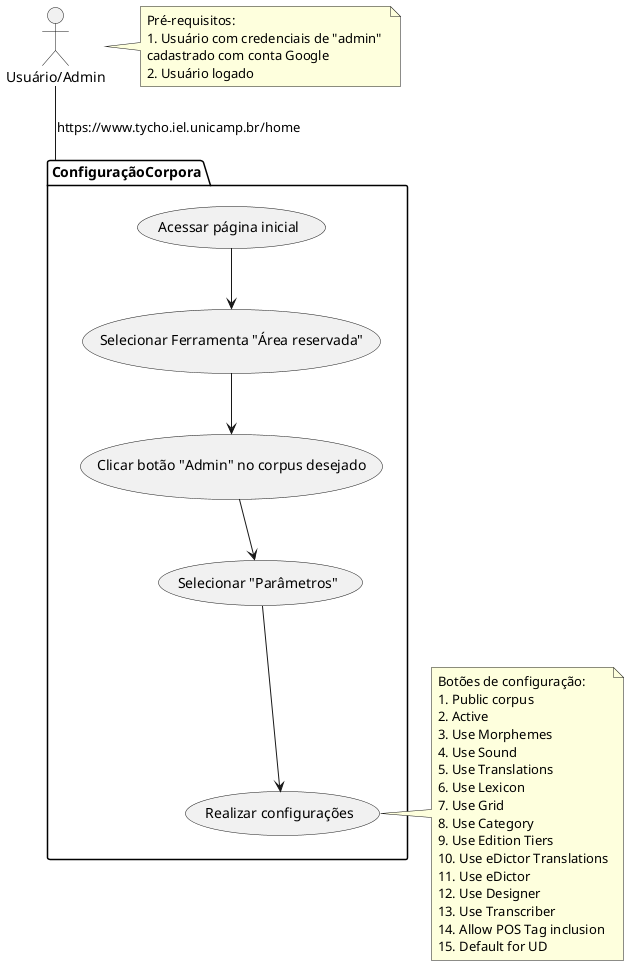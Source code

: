 @startuml "Caso de uso 04.02 Criação corpus"
actor "Usuário/Admin" as User


package ConfiguraçãoCorpora {
   
    
    (Acessar página inicial) --> (Selecionar Ferramenta "Área reservada")

    (Selecionar Ferramenta "Área reservada") --> (Clicar botão "Admin" no corpus desejado)
    
    (Clicar botão "Admin" no corpus desejado)-->(Selecionar "Parâmetros")

   (Selecionar "Parâmetros") --> (Realizar configurações)
}


note right of User
  Pré-requisitos:
  1. Usuário com credenciais de "admin" 
  cadastrado com conta Google 
  2. Usuário logado
end note

note right of (Realizar configurações)
Botões de configuração:
1. Public corpus
2. Active
3. Use Morphemes
4. Use Sound
5. Use Translations
6. Use Lexicon
7. Use Grid
8. Use Category
9. Use Edition Tiers
10. Use eDictor Translations
11. Use eDictor
12. Use Designer
13. Use Transcriber
14. Allow POS Tag inclusion
15. Default for UD
end note
/' 
note right of (Adicionar nome ao novo corpus)
Clicar em "confirmar"
end note
 '/
User -- ConfiguraçãoCorpora:  https://www.tycho.iel.unicamp.br/home

@enduml